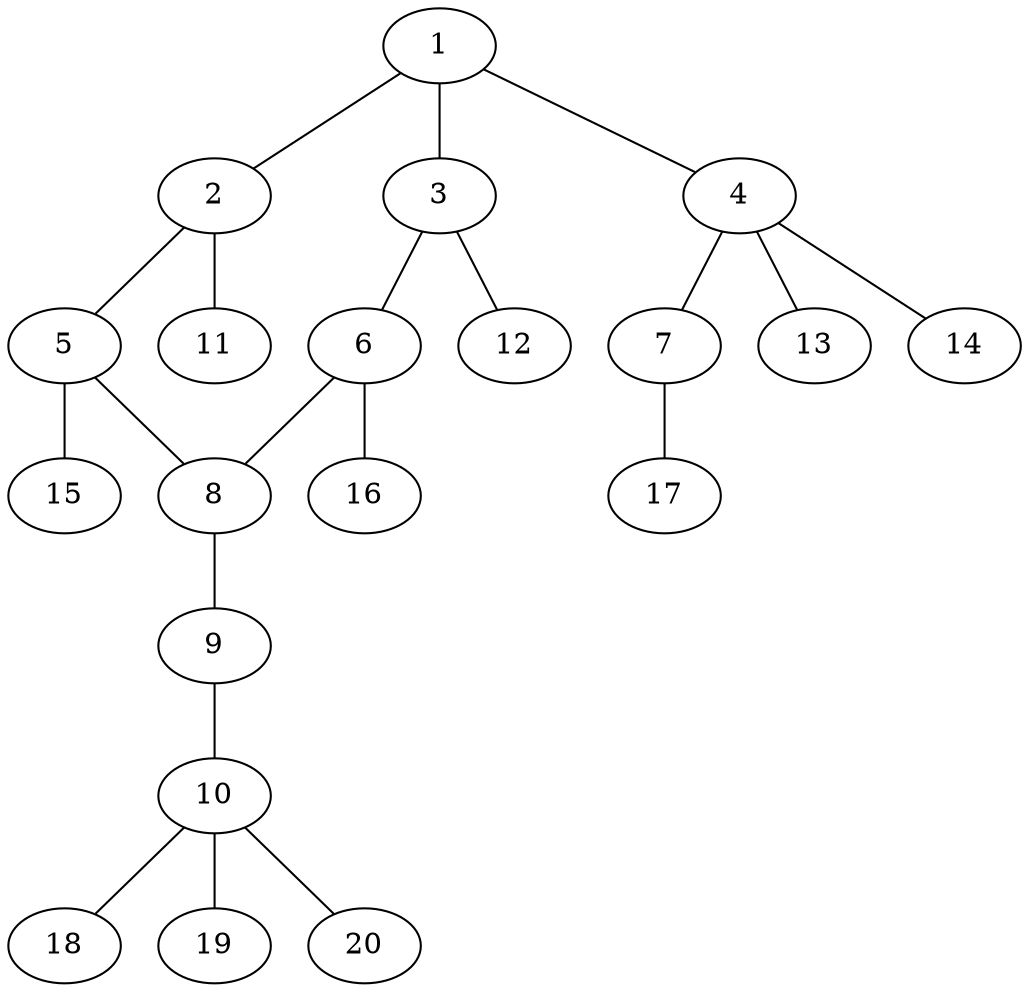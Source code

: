 graph molecule_1340 {
	1	 [chem=C];
	2	 [chem=C];
	1 -- 2	 [valence=1];
	3	 [chem=C];
	1 -- 3	 [valence=2];
	4	 [chem=C];
	1 -- 4	 [valence=1];
	5	 [chem=C];
	2 -- 5	 [valence=2];
	11	 [chem=H];
	2 -- 11	 [valence=1];
	6	 [chem=C];
	3 -- 6	 [valence=1];
	12	 [chem=H];
	3 -- 12	 [valence=1];
	7	 [chem=O];
	4 -- 7	 [valence=1];
	13	 [chem=H];
	4 -- 13	 [valence=1];
	14	 [chem=H];
	4 -- 14	 [valence=1];
	8	 [chem=C];
	5 -- 8	 [valence=1];
	15	 [chem=H];
	5 -- 15	 [valence=1];
	6 -- 8	 [valence=2];
	16	 [chem=H];
	6 -- 16	 [valence=1];
	17	 [chem=H];
	7 -- 17	 [valence=1];
	9	 [chem=O];
	8 -- 9	 [valence=1];
	10	 [chem=C];
	9 -- 10	 [valence=1];
	18	 [chem=H];
	10 -- 18	 [valence=1];
	19	 [chem=H];
	10 -- 19	 [valence=1];
	20	 [chem=H];
	10 -- 20	 [valence=1];
}
